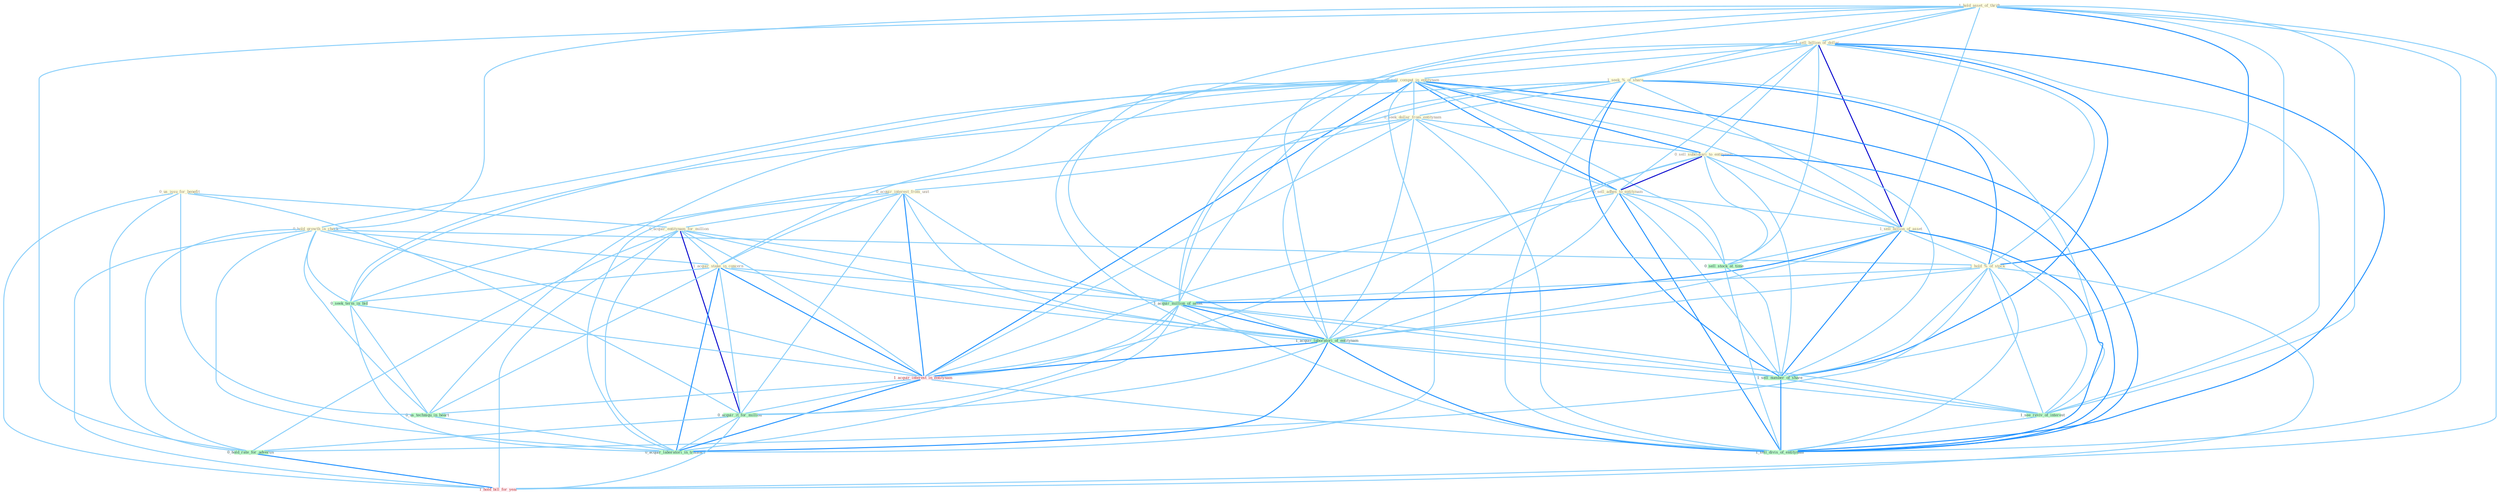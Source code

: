 Graph G{ 
    node
    [shape=polygon,style=filled,width=.5,height=.06,color="#BDFCC9",fixedsize=true,fontsize=4,
    fontcolor="#2f4f4f"];
    {node
    [color="#ffffe0", fontcolor="#8b7d6b"] "1_hold_asset_of_thrift " "0_us_issu_for_benefit " "1_sell_billion_of_dollar " "0_sell_comput_in_entitynam " "1_seek_%_of_share " "0_hold_growth_in_check " "0_seek_dollar_from_entitynam " "0_acquir_interest_from_unit " "0_acquir_entitynam_for_million " "0_sell_subsidiari_to_entitynam " "0_sell_adhes_to_entitynam " "1_acquir_stake_in_concern " "1_sell_billion_of_asset " "1_hold_%_of_stock "}
{node [color="#fff0f5", fontcolor="#b22222"] "1_acquir_interest_in_entitynam " "1_hold_bill_for_year "}
edge [color="#B0E2FF"];

	"1_hold_asset_of_thrift " -- "1_sell_billion_of_dollar " [w="1", color="#87cefa" ];
	"1_hold_asset_of_thrift " -- "1_seek_%_of_share " [w="1", color="#87cefa" ];
	"1_hold_asset_of_thrift " -- "0_hold_growth_in_check " [w="1", color="#87cefa" ];
	"1_hold_asset_of_thrift " -- "1_sell_billion_of_asset " [w="1", color="#87cefa" ];
	"1_hold_asset_of_thrift " -- "1_hold_%_of_stock " [w="2", color="#1e90ff" , len=0.8];
	"1_hold_asset_of_thrift " -- "1_acquir_million_of_asset " [w="1", color="#87cefa" ];
	"1_hold_asset_of_thrift " -- "1_acquir_laboratori_of_entitynam " [w="1", color="#87cefa" ];
	"1_hold_asset_of_thrift " -- "0_hold_rate_for_advertis " [w="1", color="#87cefa" ];
	"1_hold_asset_of_thrift " -- "1_sell_number_of_share " [w="1", color="#87cefa" ];
	"1_hold_asset_of_thrift " -- "1_see_reviv_of_interest " [w="1", color="#87cefa" ];
	"1_hold_asset_of_thrift " -- "1_hold_bill_for_year " [w="1", color="#87cefa" ];
	"1_hold_asset_of_thrift " -- "1_sell_divis_of_entitynam " [w="1", color="#87cefa" ];
	"0_us_issu_for_benefit " -- "0_acquir_entitynam_for_million " [w="1", color="#87cefa" ];
	"0_us_issu_for_benefit " -- "0_us_techniqu_in_heart " [w="1", color="#87cefa" ];
	"0_us_issu_for_benefit " -- "0_acquir_it_for_million " [w="1", color="#87cefa" ];
	"0_us_issu_for_benefit " -- "0_hold_rate_for_advertis " [w="1", color="#87cefa" ];
	"0_us_issu_for_benefit " -- "1_hold_bill_for_year " [w="1", color="#87cefa" ];
	"1_sell_billion_of_dollar " -- "0_sell_comput_in_entitynam " [w="1", color="#87cefa" ];
	"1_sell_billion_of_dollar " -- "1_seek_%_of_share " [w="1", color="#87cefa" ];
	"1_sell_billion_of_dollar " -- "0_sell_subsidiari_to_entitynam " [w="1", color="#87cefa" ];
	"1_sell_billion_of_dollar " -- "0_sell_adhes_to_entitynam " [w="1", color="#87cefa" ];
	"1_sell_billion_of_dollar " -- "1_sell_billion_of_asset " [w="3", color="#0000cd" , len=0.6];
	"1_sell_billion_of_dollar " -- "1_hold_%_of_stock " [w="1", color="#87cefa" ];
	"1_sell_billion_of_dollar " -- "1_acquir_million_of_asset " [w="1", color="#87cefa" ];
	"1_sell_billion_of_dollar " -- "1_acquir_laboratori_of_entitynam " [w="1", color="#87cefa" ];
	"1_sell_billion_of_dollar " -- "0_sell_stock_at_time " [w="1", color="#87cefa" ];
	"1_sell_billion_of_dollar " -- "1_sell_number_of_share " [w="2", color="#1e90ff" , len=0.8];
	"1_sell_billion_of_dollar " -- "1_see_reviv_of_interest " [w="1", color="#87cefa" ];
	"1_sell_billion_of_dollar " -- "1_sell_divis_of_entitynam " [w="2", color="#1e90ff" , len=0.8];
	"0_sell_comput_in_entitynam " -- "0_hold_growth_in_check " [w="1", color="#87cefa" ];
	"0_sell_comput_in_entitynam " -- "0_seek_dollar_from_entitynam " [w="1", color="#87cefa" ];
	"0_sell_comput_in_entitynam " -- "0_sell_subsidiari_to_entitynam " [w="2", color="#1e90ff" , len=0.8];
	"0_sell_comput_in_entitynam " -- "0_sell_adhes_to_entitynam " [w="2", color="#1e90ff" , len=0.8];
	"0_sell_comput_in_entitynam " -- "1_acquir_stake_in_concern " [w="1", color="#87cefa" ];
	"0_sell_comput_in_entitynam " -- "1_sell_billion_of_asset " [w="1", color="#87cefa" ];
	"0_sell_comput_in_entitynam " -- "1_acquir_laboratori_of_entitynam " [w="1", color="#87cefa" ];
	"0_sell_comput_in_entitynam " -- "0_seek_term_in_bid " [w="1", color="#87cefa" ];
	"0_sell_comput_in_entitynam " -- "1_acquir_interest_in_entitynam " [w="2", color="#1e90ff" , len=0.8];
	"0_sell_comput_in_entitynam " -- "0_us_techniqu_in_heart " [w="1", color="#87cefa" ];
	"0_sell_comput_in_entitynam " -- "0_acquir_laboratori_in_transact " [w="1", color="#87cefa" ];
	"0_sell_comput_in_entitynam " -- "0_sell_stock_at_time " [w="1", color="#87cefa" ];
	"0_sell_comput_in_entitynam " -- "1_sell_number_of_share " [w="1", color="#87cefa" ];
	"0_sell_comput_in_entitynam " -- "1_sell_divis_of_entitynam " [w="2", color="#1e90ff" , len=0.8];
	"1_seek_%_of_share " -- "0_seek_dollar_from_entitynam " [w="1", color="#87cefa" ];
	"1_seek_%_of_share " -- "1_sell_billion_of_asset " [w="1", color="#87cefa" ];
	"1_seek_%_of_share " -- "1_hold_%_of_stock " [w="2", color="#1e90ff" , len=0.8];
	"1_seek_%_of_share " -- "1_acquir_million_of_asset " [w="1", color="#87cefa" ];
	"1_seek_%_of_share " -- "1_acquir_laboratori_of_entitynam " [w="1", color="#87cefa" ];
	"1_seek_%_of_share " -- "0_seek_term_in_bid " [w="1", color="#87cefa" ];
	"1_seek_%_of_share " -- "1_sell_number_of_share " [w="2", color="#1e90ff" , len=0.8];
	"1_seek_%_of_share " -- "1_see_reviv_of_interest " [w="1", color="#87cefa" ];
	"1_seek_%_of_share " -- "1_sell_divis_of_entitynam " [w="1", color="#87cefa" ];
	"0_hold_growth_in_check " -- "1_acquir_stake_in_concern " [w="1", color="#87cefa" ];
	"0_hold_growth_in_check " -- "1_hold_%_of_stock " [w="1", color="#87cefa" ];
	"0_hold_growth_in_check " -- "0_seek_term_in_bid " [w="1", color="#87cefa" ];
	"0_hold_growth_in_check " -- "1_acquir_interest_in_entitynam " [w="1", color="#87cefa" ];
	"0_hold_growth_in_check " -- "0_us_techniqu_in_heart " [w="1", color="#87cefa" ];
	"0_hold_growth_in_check " -- "0_hold_rate_for_advertis " [w="1", color="#87cefa" ];
	"0_hold_growth_in_check " -- "0_acquir_laboratori_in_transact " [w="1", color="#87cefa" ];
	"0_hold_growth_in_check " -- "1_hold_bill_for_year " [w="1", color="#87cefa" ];
	"0_seek_dollar_from_entitynam " -- "0_acquir_interest_from_unit " [w="1", color="#87cefa" ];
	"0_seek_dollar_from_entitynam " -- "0_sell_subsidiari_to_entitynam " [w="1", color="#87cefa" ];
	"0_seek_dollar_from_entitynam " -- "0_sell_adhes_to_entitynam " [w="1", color="#87cefa" ];
	"0_seek_dollar_from_entitynam " -- "1_acquir_laboratori_of_entitynam " [w="1", color="#87cefa" ];
	"0_seek_dollar_from_entitynam " -- "0_seek_term_in_bid " [w="1", color="#87cefa" ];
	"0_seek_dollar_from_entitynam " -- "1_acquir_interest_in_entitynam " [w="1", color="#87cefa" ];
	"0_seek_dollar_from_entitynam " -- "1_sell_divis_of_entitynam " [w="1", color="#87cefa" ];
	"0_acquir_interest_from_unit " -- "0_acquir_entitynam_for_million " [w="1", color="#87cefa" ];
	"0_acquir_interest_from_unit " -- "1_acquir_stake_in_concern " [w="1", color="#87cefa" ];
	"0_acquir_interest_from_unit " -- "1_acquir_million_of_asset " [w="1", color="#87cefa" ];
	"0_acquir_interest_from_unit " -- "1_acquir_laboratori_of_entitynam " [w="1", color="#87cefa" ];
	"0_acquir_interest_from_unit " -- "1_acquir_interest_in_entitynam " [w="2", color="#1e90ff" , len=0.8];
	"0_acquir_interest_from_unit " -- "0_acquir_it_for_million " [w="1", color="#87cefa" ];
	"0_acquir_interest_from_unit " -- "0_acquir_laboratori_in_transact " [w="1", color="#87cefa" ];
	"0_acquir_entitynam_for_million " -- "1_acquir_stake_in_concern " [w="1", color="#87cefa" ];
	"0_acquir_entitynam_for_million " -- "1_acquir_million_of_asset " [w="1", color="#87cefa" ];
	"0_acquir_entitynam_for_million " -- "1_acquir_laboratori_of_entitynam " [w="1", color="#87cefa" ];
	"0_acquir_entitynam_for_million " -- "1_acquir_interest_in_entitynam " [w="1", color="#87cefa" ];
	"0_acquir_entitynam_for_million " -- "0_acquir_it_for_million " [w="3", color="#0000cd" , len=0.6];
	"0_acquir_entitynam_for_million " -- "0_hold_rate_for_advertis " [w="1", color="#87cefa" ];
	"0_acquir_entitynam_for_million " -- "0_acquir_laboratori_in_transact " [w="1", color="#87cefa" ];
	"0_acquir_entitynam_for_million " -- "1_hold_bill_for_year " [w="1", color="#87cefa" ];
	"0_sell_subsidiari_to_entitynam " -- "0_sell_adhes_to_entitynam " [w="3", color="#0000cd" , len=0.6];
	"0_sell_subsidiari_to_entitynam " -- "1_sell_billion_of_asset " [w="1", color="#87cefa" ];
	"0_sell_subsidiari_to_entitynam " -- "1_acquir_laboratori_of_entitynam " [w="1", color="#87cefa" ];
	"0_sell_subsidiari_to_entitynam " -- "1_acquir_interest_in_entitynam " [w="1", color="#87cefa" ];
	"0_sell_subsidiari_to_entitynam " -- "0_sell_stock_at_time " [w="1", color="#87cefa" ];
	"0_sell_subsidiari_to_entitynam " -- "1_sell_number_of_share " [w="1", color="#87cefa" ];
	"0_sell_subsidiari_to_entitynam " -- "1_sell_divis_of_entitynam " [w="2", color="#1e90ff" , len=0.8];
	"0_sell_adhes_to_entitynam " -- "1_sell_billion_of_asset " [w="1", color="#87cefa" ];
	"0_sell_adhes_to_entitynam " -- "1_acquir_laboratori_of_entitynam " [w="1", color="#87cefa" ];
	"0_sell_adhes_to_entitynam " -- "1_acquir_interest_in_entitynam " [w="1", color="#87cefa" ];
	"0_sell_adhes_to_entitynam " -- "0_sell_stock_at_time " [w="1", color="#87cefa" ];
	"0_sell_adhes_to_entitynam " -- "1_sell_number_of_share " [w="1", color="#87cefa" ];
	"0_sell_adhes_to_entitynam " -- "1_sell_divis_of_entitynam " [w="2", color="#1e90ff" , len=0.8];
	"1_acquir_stake_in_concern " -- "1_acquir_million_of_asset " [w="1", color="#87cefa" ];
	"1_acquir_stake_in_concern " -- "1_acquir_laboratori_of_entitynam " [w="1", color="#87cefa" ];
	"1_acquir_stake_in_concern " -- "0_seek_term_in_bid " [w="1", color="#87cefa" ];
	"1_acquir_stake_in_concern " -- "1_acquir_interest_in_entitynam " [w="2", color="#1e90ff" , len=0.8];
	"1_acquir_stake_in_concern " -- "0_us_techniqu_in_heart " [w="1", color="#87cefa" ];
	"1_acquir_stake_in_concern " -- "0_acquir_it_for_million " [w="1", color="#87cefa" ];
	"1_acquir_stake_in_concern " -- "0_acquir_laboratori_in_transact " [w="2", color="#1e90ff" , len=0.8];
	"1_sell_billion_of_asset " -- "1_hold_%_of_stock " [w="1", color="#87cefa" ];
	"1_sell_billion_of_asset " -- "1_acquir_million_of_asset " [w="2", color="#1e90ff" , len=0.8];
	"1_sell_billion_of_asset " -- "1_acquir_laboratori_of_entitynam " [w="1", color="#87cefa" ];
	"1_sell_billion_of_asset " -- "0_sell_stock_at_time " [w="1", color="#87cefa" ];
	"1_sell_billion_of_asset " -- "1_sell_number_of_share " [w="2", color="#1e90ff" , len=0.8];
	"1_sell_billion_of_asset " -- "1_see_reviv_of_interest " [w="1", color="#87cefa" ];
	"1_sell_billion_of_asset " -- "1_sell_divis_of_entitynam " [w="2", color="#1e90ff" , len=0.8];
	"1_hold_%_of_stock " -- "1_acquir_million_of_asset " [w="1", color="#87cefa" ];
	"1_hold_%_of_stock " -- "1_acquir_laboratori_of_entitynam " [w="1", color="#87cefa" ];
	"1_hold_%_of_stock " -- "0_hold_rate_for_advertis " [w="1", color="#87cefa" ];
	"1_hold_%_of_stock " -- "1_sell_number_of_share " [w="1", color="#87cefa" ];
	"1_hold_%_of_stock " -- "1_see_reviv_of_interest " [w="1", color="#87cefa" ];
	"1_hold_%_of_stock " -- "1_hold_bill_for_year " [w="1", color="#87cefa" ];
	"1_hold_%_of_stock " -- "1_sell_divis_of_entitynam " [w="1", color="#87cefa" ];
	"1_acquir_million_of_asset " -- "1_acquir_laboratori_of_entitynam " [w="2", color="#1e90ff" , len=0.8];
	"1_acquir_million_of_asset " -- "1_acquir_interest_in_entitynam " [w="1", color="#87cefa" ];
	"1_acquir_million_of_asset " -- "0_acquir_it_for_million " [w="1", color="#87cefa" ];
	"1_acquir_million_of_asset " -- "0_acquir_laboratori_in_transact " [w="1", color="#87cefa" ];
	"1_acquir_million_of_asset " -- "1_sell_number_of_share " [w="1", color="#87cefa" ];
	"1_acquir_million_of_asset " -- "1_see_reviv_of_interest " [w="1", color="#87cefa" ];
	"1_acquir_million_of_asset " -- "1_sell_divis_of_entitynam " [w="1", color="#87cefa" ];
	"1_acquir_laboratori_of_entitynam " -- "1_acquir_interest_in_entitynam " [w="2", color="#1e90ff" , len=0.8];
	"1_acquir_laboratori_of_entitynam " -- "0_acquir_it_for_million " [w="1", color="#87cefa" ];
	"1_acquir_laboratori_of_entitynam " -- "0_acquir_laboratori_in_transact " [w="2", color="#1e90ff" , len=0.8];
	"1_acquir_laboratori_of_entitynam " -- "1_sell_number_of_share " [w="1", color="#87cefa" ];
	"1_acquir_laboratori_of_entitynam " -- "1_see_reviv_of_interest " [w="1", color="#87cefa" ];
	"1_acquir_laboratori_of_entitynam " -- "1_sell_divis_of_entitynam " [w="2", color="#1e90ff" , len=0.8];
	"0_seek_term_in_bid " -- "1_acquir_interest_in_entitynam " [w="1", color="#87cefa" ];
	"0_seek_term_in_bid " -- "0_us_techniqu_in_heart " [w="1", color="#87cefa" ];
	"0_seek_term_in_bid " -- "0_acquir_laboratori_in_transact " [w="1", color="#87cefa" ];
	"1_acquir_interest_in_entitynam " -- "0_us_techniqu_in_heart " [w="1", color="#87cefa" ];
	"1_acquir_interest_in_entitynam " -- "0_acquir_it_for_million " [w="1", color="#87cefa" ];
	"1_acquir_interest_in_entitynam " -- "0_acquir_laboratori_in_transact " [w="2", color="#1e90ff" , len=0.8];
	"1_acquir_interest_in_entitynam " -- "1_sell_divis_of_entitynam " [w="1", color="#87cefa" ];
	"0_us_techniqu_in_heart " -- "0_acquir_laboratori_in_transact " [w="1", color="#87cefa" ];
	"0_acquir_it_for_million " -- "0_hold_rate_for_advertis " [w="1", color="#87cefa" ];
	"0_acquir_it_for_million " -- "0_acquir_laboratori_in_transact " [w="1", color="#87cefa" ];
	"0_acquir_it_for_million " -- "1_hold_bill_for_year " [w="1", color="#87cefa" ];
	"0_hold_rate_for_advertis " -- "1_hold_bill_for_year " [w="2", color="#1e90ff" , len=0.8];
	"0_sell_stock_at_time " -- "1_sell_number_of_share " [w="1", color="#87cefa" ];
	"0_sell_stock_at_time " -- "1_sell_divis_of_entitynam " [w="1", color="#87cefa" ];
	"1_sell_number_of_share " -- "1_see_reviv_of_interest " [w="1", color="#87cefa" ];
	"1_sell_number_of_share " -- "1_sell_divis_of_entitynam " [w="2", color="#1e90ff" , len=0.8];
	"1_see_reviv_of_interest " -- "1_sell_divis_of_entitynam " [w="1", color="#87cefa" ];
}